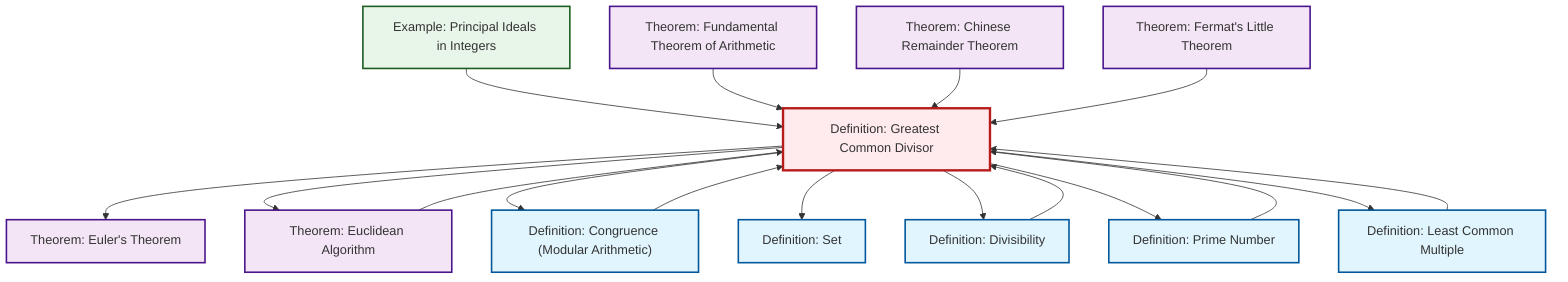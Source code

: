graph TD
    classDef definition fill:#e1f5fe,stroke:#01579b,stroke-width:2px
    classDef theorem fill:#f3e5f5,stroke:#4a148c,stroke-width:2px
    classDef axiom fill:#fff3e0,stroke:#e65100,stroke-width:2px
    classDef example fill:#e8f5e9,stroke:#1b5e20,stroke-width:2px
    classDef current fill:#ffebee,stroke:#b71c1c,stroke-width:3px
    def-set["Definition: Set"]:::definition
    ex-principal-ideal["Example: Principal Ideals in Integers"]:::example
    def-divisibility["Definition: Divisibility"]:::definition
    thm-euler["Theorem: Euler's Theorem"]:::theorem
    thm-fermat-little["Theorem: Fermat's Little Theorem"]:::theorem
    def-gcd["Definition: Greatest Common Divisor"]:::definition
    thm-euclidean-algorithm["Theorem: Euclidean Algorithm"]:::theorem
    thm-fundamental-arithmetic["Theorem: Fundamental Theorem of Arithmetic"]:::theorem
    def-prime["Definition: Prime Number"]:::definition
    thm-chinese-remainder["Theorem: Chinese Remainder Theorem"]:::theorem
    def-lcm["Definition: Least Common Multiple"]:::definition
    def-congruence["Definition: Congruence (Modular Arithmetic)"]:::definition
    def-congruence --> def-gcd
    def-gcd --> thm-euler
    thm-euclidean-algorithm --> def-gcd
    def-prime --> def-gcd
    def-gcd --> thm-euclidean-algorithm
    def-gcd --> def-congruence
    def-gcd --> def-set
    ex-principal-ideal --> def-gcd
    def-lcm --> def-gcd
    def-divisibility --> def-gcd
    thm-fundamental-arithmetic --> def-gcd
    def-gcd --> def-divisibility
    def-gcd --> def-prime
    def-gcd --> def-lcm
    thm-chinese-remainder --> def-gcd
    thm-fermat-little --> def-gcd
    class def-gcd current